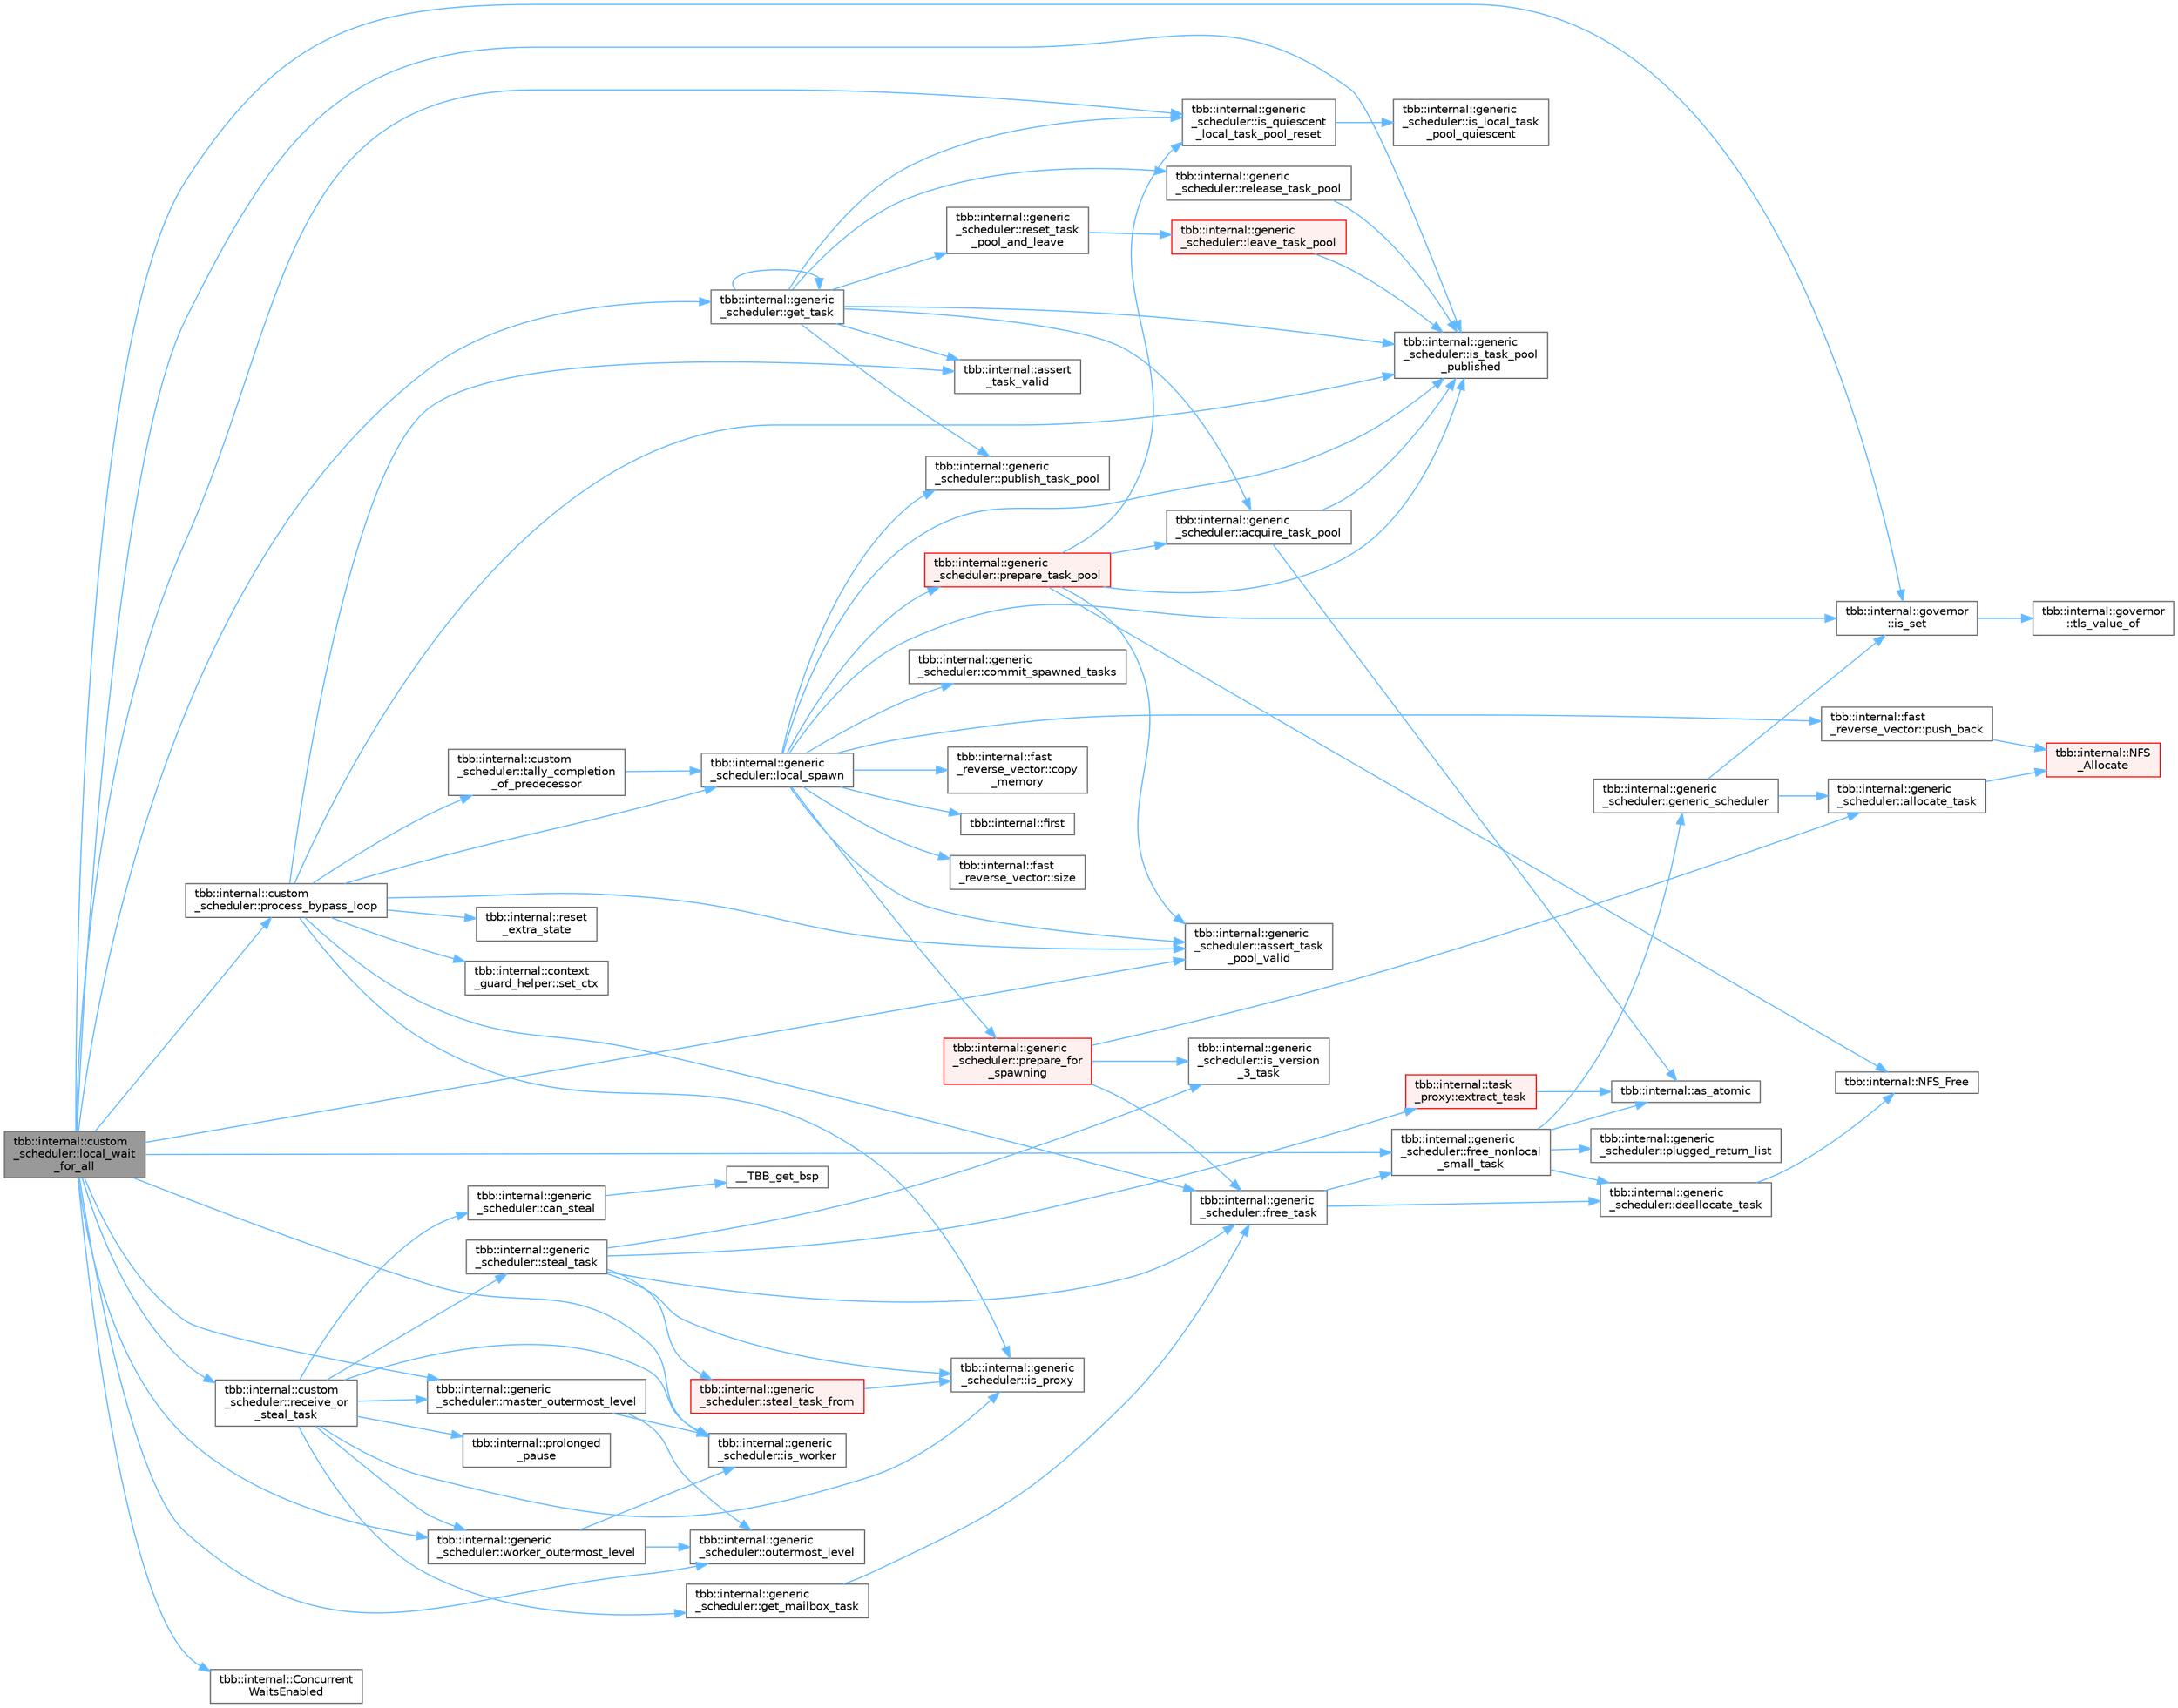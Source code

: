 digraph "tbb::internal::custom_scheduler::local_wait_for_all"
{
 // LATEX_PDF_SIZE
  bgcolor="transparent";
  edge [fontname=Helvetica,fontsize=10,labelfontname=Helvetica,labelfontsize=10];
  node [fontname=Helvetica,fontsize=10,shape=box,height=0.2,width=0.4];
  rankdir="LR";
  Node1 [id="Node000001",label="tbb::internal::custom\l_scheduler::local_wait\l_for_all",height=0.2,width=0.4,color="gray40", fillcolor="grey60", style="filled", fontcolor="black",tooltip="Scheduler loop that dispatches tasks."];
  Node1 -> Node2 [id="edge1_Node000001_Node000002",color="steelblue1",style="solid",tooltip=" "];
  Node2 [id="Node000002",label="tbb::internal::generic\l_scheduler::assert_task\l_pool_valid",height=0.2,width=0.4,color="grey40", fillcolor="white", style="filled",URL="$classtbb_1_1internal_1_1generic__scheduler.html#adc904ecbeb053f061c66edd8e85ac704",tooltip=" "];
  Node1 -> Node3 [id="edge2_Node000001_Node000003",color="steelblue1",style="solid",tooltip=" "];
  Node3 [id="Node000003",label="tbb::internal::Concurrent\lWaitsEnabled",height=0.2,width=0.4,color="grey40", fillcolor="white", style="filled",URL="$namespacetbb_1_1internal.html#a87ff64e432be3c5ddee9ddca98f7d0d5",tooltip=" "];
  Node1 -> Node4 [id="edge3_Node000001_Node000004",color="steelblue1",style="solid",tooltip=" "];
  Node4 [id="Node000004",label="tbb::internal::generic\l_scheduler::free_nonlocal\l_small_task",height=0.2,width=0.4,color="grey40", fillcolor="white", style="filled",URL="$classtbb_1_1internal_1_1generic__scheduler.html#a720c816c0253fe199e4583cd24090e9b",tooltip="Free a small task t that that was allocated by a different scheduler"];
  Node4 -> Node5 [id="edge4_Node000004_Node000005",color="steelblue1",style="solid",tooltip=" "];
  Node5 [id="Node000005",label="tbb::internal::as_atomic",height=0.2,width=0.4,color="grey40", fillcolor="white", style="filled",URL="$namespacetbb_1_1internal.html#a958f482f9d5f3476ca70610af5336040",tooltip=" "];
  Node4 -> Node6 [id="edge5_Node000004_Node000006",color="steelblue1",style="solid",tooltip=" "];
  Node6 [id="Node000006",label="tbb::internal::generic\l_scheduler::deallocate_task",height=0.2,width=0.4,color="grey40", fillcolor="white", style="filled",URL="$classtbb_1_1internal_1_1generic__scheduler.html#ad965858a5e7cb5574926d8d1692063b5",tooltip="Return task object to the memory allocator."];
  Node6 -> Node7 [id="edge6_Node000006_Node000007",color="steelblue1",style="solid",tooltip=" "];
  Node7 [id="Node000007",label="tbb::internal::NFS_Free",height=0.2,width=0.4,color="grey40", fillcolor="white", style="filled",URL="$namespacetbb_1_1internal.html#abd3fdd42ea716867fc95116354481b4e",tooltip=" "];
  Node4 -> Node8 [id="edge7_Node000004_Node000008",color="steelblue1",style="solid",tooltip=" "];
  Node8 [id="Node000008",label="tbb::internal::generic\l_scheduler::generic_scheduler",height=0.2,width=0.4,color="grey40", fillcolor="white", style="filled",URL="$classtbb_1_1internal_1_1generic__scheduler.html#a838f6ccf79d7ee8a55843de2f8004759",tooltip=" "];
  Node8 -> Node9 [id="edge8_Node000008_Node000009",color="steelblue1",style="solid",tooltip=" "];
  Node9 [id="Node000009",label="tbb::internal::generic\l_scheduler::allocate_task",height=0.2,width=0.4,color="grey40", fillcolor="white", style="filled",URL="$classtbb_1_1internal_1_1generic__scheduler.html#aa0d316e9f3063c6b57fa21e0716d4d77",tooltip="Allocate task object, either from the heap or a free list."];
  Node9 -> Node10 [id="edge9_Node000009_Node000010",color="steelblue1",style="solid",tooltip=" "];
  Node10 [id="Node000010",label="tbb::internal::NFS\l_Allocate",height=0.2,width=0.4,color="red", fillcolor="#FFF0F0", style="filled",URL="$namespacetbb_1_1internal.html#a395611542e21705f49de2a06e2c88f59",tooltip=" "];
  Node8 -> Node14 [id="edge10_Node000008_Node000014",color="steelblue1",style="solid",tooltip=" "];
  Node14 [id="Node000014",label="tbb::internal::governor\l::is_set",height=0.2,width=0.4,color="grey40", fillcolor="white", style="filled",URL="$classtbb_1_1internal_1_1governor.html#a14d4453f34a770b1c983c2ed38570e31",tooltip="Used to check validity of the local scheduler TLS contents."];
  Node14 -> Node15 [id="edge11_Node000014_Node000015",color="steelblue1",style="solid",tooltip=" "];
  Node15 [id="Node000015",label="tbb::internal::governor\l::tls_value_of",height=0.2,width=0.4,color="grey40", fillcolor="white", style="filled",URL="$classtbb_1_1internal_1_1governor.html#a342eb43ff89d1b0da4cb9aa5417b3965",tooltip="Computes the value of the TLS"];
  Node4 -> Node16 [id="edge12_Node000004_Node000016",color="steelblue1",style="solid",tooltip=" "];
  Node16 [id="Node000016",label="tbb::internal::generic\l_scheduler::plugged_return_list",height=0.2,width=0.4,color="grey40", fillcolor="white", style="filled",URL="$classtbb_1_1internal_1_1generic__scheduler.html#a190c2087092b3e0f2a39b01c7cc27e93",tooltip="Special value used to mark my_return_list as not taking any more entries."];
  Node1 -> Node17 [id="edge13_Node000001_Node000017",color="steelblue1",style="solid",tooltip=" "];
  Node17 [id="Node000017",label="tbb::internal::generic\l_scheduler::get_task",height=0.2,width=0.4,color="grey40", fillcolor="white", style="filled",URL="$classtbb_1_1internal_1_1generic__scheduler.html#a10c72a4aad7308d944cef26502ece55e",tooltip="Get a task from the local pool."];
  Node17 -> Node18 [id="edge14_Node000017_Node000018",color="steelblue1",style="solid",tooltip=" "];
  Node18 [id="Node000018",label="tbb::internal::generic\l_scheduler::acquire_task_pool",height=0.2,width=0.4,color="grey40", fillcolor="white", style="filled",URL="$classtbb_1_1internal_1_1generic__scheduler.html#ae1cf7dda46c2687a1ea7edacbea10da1",tooltip="Locks the local task pool"];
  Node18 -> Node5 [id="edge15_Node000018_Node000005",color="steelblue1",style="solid",tooltip=" "];
  Node18 -> Node19 [id="edge16_Node000018_Node000019",color="steelblue1",style="solid",tooltip=" "];
  Node19 [id="Node000019",label="tbb::internal::generic\l_scheduler::is_task_pool\l_published",height=0.2,width=0.4,color="grey40", fillcolor="white", style="filled",URL="$classtbb_1_1internal_1_1generic__scheduler.html#a1f221aa79878e3962ea2b3eaa7429fe1",tooltip=" "];
  Node17 -> Node20 [id="edge17_Node000017_Node000020",color="steelblue1",style="solid",tooltip=" "];
  Node20 [id="Node000020",label="tbb::internal::assert\l_task_valid",height=0.2,width=0.4,color="grey40", fillcolor="white", style="filled",URL="$namespacetbb_1_1internal.html#a35e1c039fac0fa1b7d8b4f491d557a86",tooltip=" "];
  Node17 -> Node17 [id="edge18_Node000017_Node000017",color="steelblue1",style="solid",tooltip=" "];
  Node17 -> Node21 [id="edge19_Node000017_Node000021",color="steelblue1",style="solid",tooltip=" "];
  Node21 [id="Node000021",label="tbb::internal::generic\l_scheduler::is_quiescent\l_local_task_pool_reset",height=0.2,width=0.4,color="grey40", fillcolor="white", style="filled",URL="$classtbb_1_1internal_1_1generic__scheduler.html#a089d1ca7efe019834cc06e82b4f3d883",tooltip=" "];
  Node21 -> Node22 [id="edge20_Node000021_Node000022",color="steelblue1",style="solid",tooltip=" "];
  Node22 [id="Node000022",label="tbb::internal::generic\l_scheduler::is_local_task\l_pool_quiescent",height=0.2,width=0.4,color="grey40", fillcolor="white", style="filled",URL="$classtbb_1_1internal_1_1generic__scheduler.html#a74b022285a6ff04a9ea2957999d4def3",tooltip=" "];
  Node17 -> Node19 [id="edge21_Node000017_Node000019",color="steelblue1",style="solid",tooltip=" "];
  Node17 -> Node23 [id="edge22_Node000017_Node000023",color="steelblue1",style="solid",tooltip=" "];
  Node23 [id="Node000023",label="tbb::internal::generic\l_scheduler::publish_task_pool",height=0.2,width=0.4,color="grey40", fillcolor="white", style="filled",URL="$classtbb_1_1internal_1_1generic__scheduler.html#af222cccbf09e91c9c9caaad81f8d993d",tooltip="Used by workers to enter the task pool"];
  Node17 -> Node24 [id="edge23_Node000017_Node000024",color="steelblue1",style="solid",tooltip=" "];
  Node24 [id="Node000024",label="tbb::internal::generic\l_scheduler::release_task_pool",height=0.2,width=0.4,color="grey40", fillcolor="white", style="filled",URL="$classtbb_1_1internal_1_1generic__scheduler.html#a6ff28eab04933075791b16075ceb5950",tooltip="Unlocks the local task pool"];
  Node24 -> Node19 [id="edge24_Node000024_Node000019",color="steelblue1",style="solid",tooltip=" "];
  Node17 -> Node25 [id="edge25_Node000017_Node000025",color="steelblue1",style="solid",tooltip=" "];
  Node25 [id="Node000025",label="tbb::internal::generic\l_scheduler::reset_task\l_pool_and_leave",height=0.2,width=0.4,color="grey40", fillcolor="white", style="filled",URL="$classtbb_1_1internal_1_1generic__scheduler.html#ad8f6a6793961db84240434fffd7b50f3",tooltip="Resets head and tail indices to 0, and leaves task pool"];
  Node25 -> Node26 [id="edge26_Node000025_Node000026",color="steelblue1",style="solid",tooltip=" "];
  Node26 [id="Node000026",label="tbb::internal::generic\l_scheduler::leave_task_pool",height=0.2,width=0.4,color="red", fillcolor="#FFF0F0", style="filled",URL="$classtbb_1_1internal_1_1generic__scheduler.html#aad4a3aef975ca2516a81640654a65717",tooltip="Leave the task pool"];
  Node26 -> Node19 [id="edge27_Node000026_Node000019",color="steelblue1",style="solid",tooltip=" "];
  Node1 -> Node21 [id="edge28_Node000001_Node000021",color="steelblue1",style="solid",tooltip=" "];
  Node1 -> Node14 [id="edge29_Node000001_Node000014",color="steelblue1",style="solid",tooltip=" "];
  Node1 -> Node19 [id="edge30_Node000001_Node000019",color="steelblue1",style="solid",tooltip=" "];
  Node1 -> Node28 [id="edge31_Node000001_Node000028",color="steelblue1",style="solid",tooltip=" "];
  Node28 [id="Node000028",label="tbb::internal::generic\l_scheduler::is_worker",height=0.2,width=0.4,color="grey40", fillcolor="white", style="filled",URL="$classtbb_1_1internal_1_1generic__scheduler.html#a24ecab941cdf8ff762126f1c65e5274a",tooltip="True if running on a worker thread, false otherwise."];
  Node1 -> Node29 [id="edge32_Node000001_Node000029",color="steelblue1",style="solid",tooltip=" "];
  Node29 [id="Node000029",label="tbb::internal::generic\l_scheduler::master_outermost_level",height=0.2,width=0.4,color="grey40", fillcolor="white", style="filled",URL="$classtbb_1_1internal_1_1generic__scheduler.html#a744eb36f568cf2c726a0920494e5579d",tooltip="True if the scheduler is on the outermost dispatch level in a master thread."];
  Node29 -> Node28 [id="edge33_Node000029_Node000028",color="steelblue1",style="solid",tooltip=" "];
  Node29 -> Node30 [id="edge34_Node000029_Node000030",color="steelblue1",style="solid",tooltip=" "];
  Node30 [id="Node000030",label="tbb::internal::generic\l_scheduler::outermost_level",height=0.2,width=0.4,color="grey40", fillcolor="white", style="filled",URL="$classtbb_1_1internal_1_1generic__scheduler.html#ab09f5bf82f328f50d815d38f8d553f5f",tooltip="True if the scheduler is on the outermost dispatch level."];
  Node1 -> Node30 [id="edge35_Node000001_Node000030",color="steelblue1",style="solid",tooltip=" "];
  Node1 -> Node31 [id="edge36_Node000001_Node000031",color="steelblue1",style="solid",tooltip=" "];
  Node31 [id="Node000031",label="tbb::internal::custom\l_scheduler::process_bypass_loop",height=0.2,width=0.4,color="grey40", fillcolor="white", style="filled",URL="$classtbb_1_1internal_1_1custom__scheduler.html#a4ac27cfa293899be6721f939dfdcdf5b",tooltip="Implements the bypass loop of the dispatch loop (local_wait_for_all)."];
  Node31 -> Node2 [id="edge37_Node000031_Node000002",color="steelblue1",style="solid",tooltip=" "];
  Node31 -> Node20 [id="edge38_Node000031_Node000020",color="steelblue1",style="solid",tooltip=" "];
  Node31 -> Node32 [id="edge39_Node000031_Node000032",color="steelblue1",style="solid",tooltip=" "];
  Node32 [id="Node000032",label="tbb::internal::generic\l_scheduler::free_task",height=0.2,width=0.4,color="grey40", fillcolor="white", style="filled",URL="$classtbb_1_1internal_1_1generic__scheduler.html#a12dd37171af77214add72a973e6b71ba",tooltip="Put task on free list."];
  Node32 -> Node6 [id="edge40_Node000032_Node000006",color="steelblue1",style="solid",tooltip=" "];
  Node32 -> Node4 [id="edge41_Node000032_Node000004",color="steelblue1",style="solid",tooltip=" "];
  Node31 -> Node33 [id="edge42_Node000031_Node000033",color="steelblue1",style="solid",tooltip=" "];
  Node33 [id="Node000033",label="tbb::internal::generic\l_scheduler::is_proxy",height=0.2,width=0.4,color="grey40", fillcolor="white", style="filled",URL="$classtbb_1_1internal_1_1generic__scheduler.html#a868812dd8d875a225a6f589fdbaafe54",tooltip="True if t is a task_proxy"];
  Node31 -> Node19 [id="edge43_Node000031_Node000019",color="steelblue1",style="solid",tooltip=" "];
  Node31 -> Node34 [id="edge44_Node000031_Node000034",color="steelblue1",style="solid",tooltip=" "];
  Node34 [id="Node000034",label="tbb::internal::generic\l_scheduler::local_spawn",height=0.2,width=0.4,color="grey40", fillcolor="white", style="filled",URL="$classtbb_1_1internal_1_1generic__scheduler.html#ae43166ffd9d7fb624158872394832f17",tooltip=" "];
  Node34 -> Node2 [id="edge45_Node000034_Node000002",color="steelblue1",style="solid",tooltip=" "];
  Node34 -> Node35 [id="edge46_Node000034_Node000035",color="steelblue1",style="solid",tooltip=" "];
  Node35 [id="Node000035",label="tbb::internal::generic\l_scheduler::commit_spawned_tasks",height=0.2,width=0.4,color="grey40", fillcolor="white", style="filled",URL="$classtbb_1_1internal_1_1generic__scheduler.html#a7f7d3a75d44d62525c8b31c32917d242",tooltip="Makes newly spawned tasks visible to thieves"];
  Node34 -> Node36 [id="edge47_Node000034_Node000036",color="steelblue1",style="solid",tooltip=" "];
  Node36 [id="Node000036",label="tbb::internal::fast\l_reverse_vector::copy\l_memory",height=0.2,width=0.4,color="grey40", fillcolor="white", style="filled",URL="$classtbb_1_1internal_1_1fast__reverse__vector.html#ac812b1f549c217466d6d92f0033f3aee",tooltip="Copies the contents of the vector into the dst array."];
  Node34 -> Node37 [id="edge48_Node000034_Node000037",color="steelblue1",style="solid",tooltip=" "];
  Node37 [id="Node000037",label="tbb::internal::first",height=0.2,width=0.4,color="grey40", fillcolor="white", style="filled",URL="$namespacetbb_1_1internal.html#ab9f93f2f0b5a50bfec5f8ebbfbe9b9db",tooltip=" "];
  Node34 -> Node14 [id="edge49_Node000034_Node000014",color="steelblue1",style="solid",tooltip=" "];
  Node34 -> Node19 [id="edge50_Node000034_Node000019",color="steelblue1",style="solid",tooltip=" "];
  Node34 -> Node38 [id="edge51_Node000034_Node000038",color="steelblue1",style="solid",tooltip=" "];
  Node38 [id="Node000038",label="tbb::internal::generic\l_scheduler::prepare_for\l_spawning",height=0.2,width=0.4,color="red", fillcolor="#FFF0F0", style="filled",URL="$classtbb_1_1internal_1_1generic__scheduler.html#a8a62642cb4b1ba391b8d3b9a00dca541",tooltip="Checks if t is affinitized to another thread, and if so, bundles it as proxy."];
  Node38 -> Node9 [id="edge52_Node000038_Node000009",color="steelblue1",style="solid",tooltip=" "];
  Node38 -> Node32 [id="edge53_Node000038_Node000032",color="steelblue1",style="solid",tooltip=" "];
  Node38 -> Node39 [id="edge54_Node000038_Node000039",color="steelblue1",style="solid",tooltip=" "];
  Node39 [id="Node000039",label="tbb::internal::generic\l_scheduler::is_version\l_3_task",height=0.2,width=0.4,color="grey40", fillcolor="white", style="filled",URL="$classtbb_1_1internal_1_1generic__scheduler.html#a33519b4cf710f8c46129672f79fb6ec4",tooltip=" "];
  Node34 -> Node41 [id="edge55_Node000034_Node000041",color="steelblue1",style="solid",tooltip=" "];
  Node41 [id="Node000041",label="tbb::internal::generic\l_scheduler::prepare_task_pool",height=0.2,width=0.4,color="red", fillcolor="#FFF0F0", style="filled",URL="$classtbb_1_1internal_1_1generic__scheduler.html#a0460616fb84af745b12688927ff1bb7d",tooltip="Makes sure that the task pool can accommodate at least n more elements"];
  Node41 -> Node18 [id="edge56_Node000041_Node000018",color="steelblue1",style="solid",tooltip=" "];
  Node41 -> Node2 [id="edge57_Node000041_Node000002",color="steelblue1",style="solid",tooltip=" "];
  Node41 -> Node21 [id="edge58_Node000041_Node000021",color="steelblue1",style="solid",tooltip=" "];
  Node41 -> Node19 [id="edge59_Node000041_Node000019",color="steelblue1",style="solid",tooltip=" "];
  Node41 -> Node7 [id="edge60_Node000041_Node000007",color="steelblue1",style="solid",tooltip=" "];
  Node34 -> Node23 [id="edge61_Node000034_Node000023",color="steelblue1",style="solid",tooltip=" "];
  Node34 -> Node75 [id="edge62_Node000034_Node000075",color="steelblue1",style="solid",tooltip=" "];
  Node75 [id="Node000075",label="tbb::internal::fast\l_reverse_vector::push_back",height=0.2,width=0.4,color="grey40", fillcolor="white", style="filled",URL="$classtbb_1_1internal_1_1fast__reverse__vector.html#ae533cd1ab5be44deaa0ee7ad7ece6f4b",tooltip=" "];
  Node75 -> Node10 [id="edge63_Node000075_Node000010",color="steelblue1",style="solid",tooltip=" "];
  Node34 -> Node76 [id="edge64_Node000034_Node000076",color="steelblue1",style="solid",tooltip=" "];
  Node76 [id="Node000076",label="tbb::internal::fast\l_reverse_vector::size",height=0.2,width=0.4,color="grey40", fillcolor="white", style="filled",URL="$classtbb_1_1internal_1_1fast__reverse__vector.html#af4bf3e062e3f758eb10dffd1af199f93",tooltip=" "];
  Node31 -> Node77 [id="edge65_Node000031_Node000077",color="steelblue1",style="solid",tooltip=" "];
  Node77 [id="Node000077",label="tbb::internal::reset\l_extra_state",height=0.2,width=0.4,color="grey40", fillcolor="white", style="filled",URL="$namespacetbb_1_1internal.html#a7a454ca6d8bb2b9fccde7e52a0c31856",tooltip=" "];
  Node31 -> Node78 [id="edge66_Node000031_Node000078",color="steelblue1",style="solid",tooltip=" "];
  Node78 [id="Node000078",label="tbb::internal::context\l_guard_helper::set_ctx",height=0.2,width=0.4,color="grey40", fillcolor="white", style="filled",URL="$structtbb_1_1internal_1_1context__guard__helper.html#a350702cb725a4ecf04b30f9ab396e6b3",tooltip=" "];
  Node31 -> Node79 [id="edge67_Node000031_Node000079",color="steelblue1",style="solid",tooltip=" "];
  Node79 [id="Node000079",label="tbb::internal::custom\l_scheduler::tally_completion\l_of_predecessor",height=0.2,width=0.4,color="grey40", fillcolor="white", style="filled",URL="$classtbb_1_1internal_1_1custom__scheduler.html#ad4ec695868b3ae27a95f3e393601243a",tooltip="Decrements ref_count of a predecessor."];
  Node79 -> Node34 [id="edge68_Node000079_Node000034",color="steelblue1",style="solid",tooltip=" "];
  Node1 -> Node80 [id="edge69_Node000001_Node000080",color="steelblue1",style="solid",tooltip=" "];
  Node80 [id="Node000080",label="tbb::internal::custom\l_scheduler::receive_or\l_steal_task",height=0.2,width=0.4,color="grey40", fillcolor="white", style="filled",URL="$classtbb_1_1internal_1_1custom__scheduler.html#a3825613e3650d5a9110b9b9f5ee4a3e9",tooltip="Try getting a task from the mailbox or stealing from another scheduler."];
  Node80 -> Node81 [id="edge70_Node000080_Node000081",color="steelblue1",style="solid",tooltip=" "];
  Node81 [id="Node000081",label="tbb::internal::generic\l_scheduler::can_steal",height=0.2,width=0.4,color="grey40", fillcolor="white", style="filled",URL="$classtbb_1_1internal_1_1generic__scheduler.html#a1c00f465a90ee09a240d1f81de5f635b",tooltip="Returns true if stealing is allowed"];
  Node81 -> Node82 [id="edge71_Node000081_Node000082",color="steelblue1",style="solid",tooltip=" "];
  Node82 [id="Node000082",label="__TBB_get_bsp",height=0.2,width=0.4,color="grey40", fillcolor="white", style="filled",URL="$linux__ia64_8h.html#ad5657a41dbedfab5a94916d82d3f6778",tooltip="Retrieves the current RSE backing store pointer. IA64 specific."];
  Node80 -> Node83 [id="edge72_Node000080_Node000083",color="steelblue1",style="solid",tooltip=" "];
  Node83 [id="Node000083",label="tbb::internal::generic\l_scheduler::get_mailbox_task",height=0.2,width=0.4,color="grey40", fillcolor="white", style="filled",URL="$classtbb_1_1internal_1_1generic__scheduler.html#a5657ac6c517d9bbf59a424ef330640bb",tooltip="Attempt to get a task from the mailbox."];
  Node83 -> Node32 [id="edge73_Node000083_Node000032",color="steelblue1",style="solid",tooltip=" "];
  Node80 -> Node33 [id="edge74_Node000080_Node000033",color="steelblue1",style="solid",tooltip=" "];
  Node80 -> Node28 [id="edge75_Node000080_Node000028",color="steelblue1",style="solid",tooltip=" "];
  Node80 -> Node29 [id="edge76_Node000080_Node000029",color="steelblue1",style="solid",tooltip=" "];
  Node80 -> Node84 [id="edge77_Node000080_Node000084",color="steelblue1",style="solid",tooltip=" "];
  Node84 [id="Node000084",label="tbb::internal::prolonged\l_pause",height=0.2,width=0.4,color="grey40", fillcolor="white", style="filled",URL="$namespacetbb_1_1internal.html#a0c5ac9e978873b08137acc8b6d584567",tooltip=" "];
  Node80 -> Node85 [id="edge78_Node000080_Node000085",color="steelblue1",style="solid",tooltip=" "];
  Node85 [id="Node000085",label="tbb::internal::generic\l_scheduler::steal_task",height=0.2,width=0.4,color="grey40", fillcolor="white", style="filled",URL="$classtbb_1_1internal_1_1generic__scheduler.html#abb8f3f3967170ca9398e55b90220c3cb",tooltip="Attempts to steal a task from a randomly chosen thread/scheduler"];
  Node85 -> Node86 [id="edge79_Node000085_Node000086",color="steelblue1",style="solid",tooltip=" "];
  Node86 [id="Node000086",label="tbb::internal::task\l_proxy::extract_task",height=0.2,width=0.4,color="red", fillcolor="#FFF0F0", style="filled",URL="$structtbb_1_1internal_1_1task__proxy.html#a40da3f9c1cf3a45264946dac05f7b9b6",tooltip="Returns a pointer to the encapsulated task or NULL, and frees proxy if necessary."];
  Node86 -> Node5 [id="edge80_Node000086_Node000005",color="steelblue1",style="solid",tooltip=" "];
  Node85 -> Node32 [id="edge81_Node000085_Node000032",color="steelblue1",style="solid",tooltip=" "];
  Node85 -> Node33 [id="edge82_Node000085_Node000033",color="steelblue1",style="solid",tooltip=" "];
  Node85 -> Node39 [id="edge83_Node000085_Node000039",color="steelblue1",style="solid",tooltip=" "];
  Node85 -> Node89 [id="edge84_Node000085_Node000089",color="steelblue1",style="solid",tooltip=" "];
  Node89 [id="Node000089",label="tbb::internal::generic\l_scheduler::steal_task_from",height=0.2,width=0.4,color="red", fillcolor="#FFF0F0", style="filled",URL="$classtbb_1_1internal_1_1generic__scheduler.html#a15b506cb1b1da8e37255fc2fcdf250f0",tooltip="Steal task from another scheduler's ready pool."];
  Node89 -> Node33 [id="edge85_Node000089_Node000033",color="steelblue1",style="solid",tooltip=" "];
  Node80 -> Node93 [id="edge86_Node000080_Node000093",color="steelblue1",style="solid",tooltip=" "];
  Node93 [id="Node000093",label="tbb::internal::generic\l_scheduler::worker_outermost_level",height=0.2,width=0.4,color="grey40", fillcolor="white", style="filled",URL="$classtbb_1_1internal_1_1generic__scheduler.html#aec76a489fe5368ede0d1658cbb74984b",tooltip="True if the scheduler is on the outermost dispatch level in a worker thread."];
  Node93 -> Node28 [id="edge87_Node000093_Node000028",color="steelblue1",style="solid",tooltip=" "];
  Node93 -> Node30 [id="edge88_Node000093_Node000030",color="steelblue1",style="solid",tooltip=" "];
  Node1 -> Node93 [id="edge89_Node000001_Node000093",color="steelblue1",style="solid",tooltip=" "];
}
